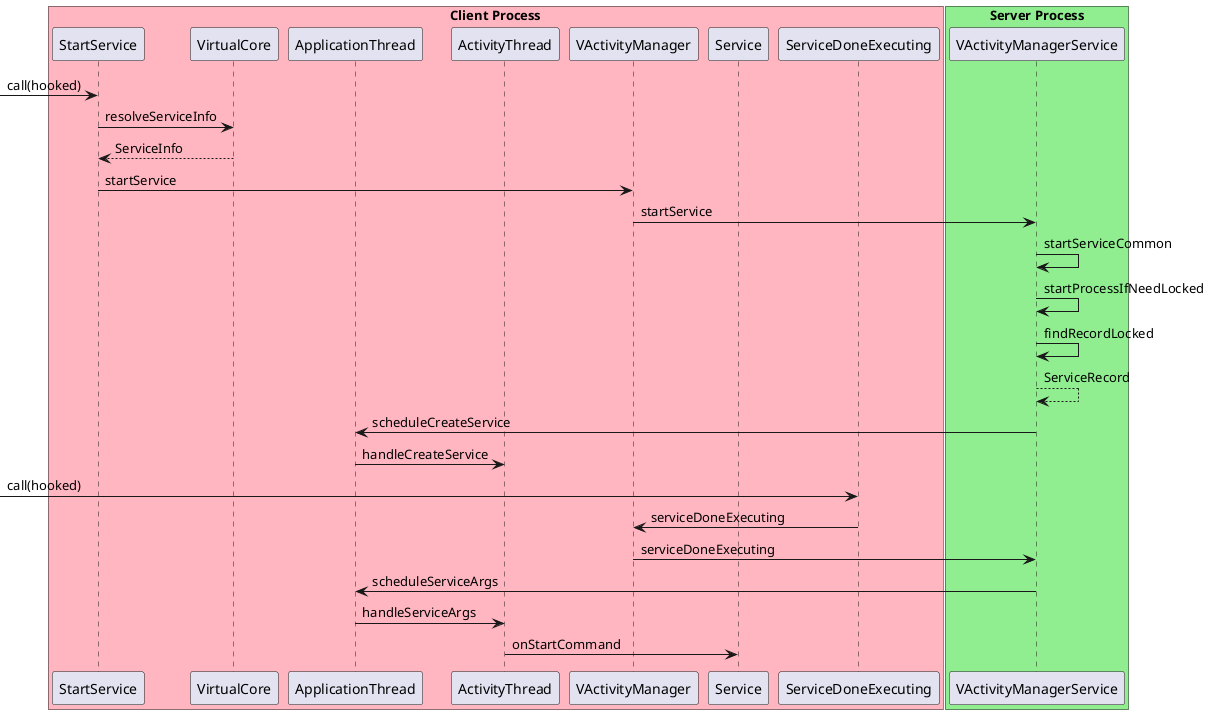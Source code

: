 @startuml
box "Client Process" #LightPink
participant StartService
participant VirtualCore
participant ApplicationThread
participant ActivityThread
participant VActivityManager
participant Service
participant ServiceDoneExecuting
end box

box "Server Process" #LightGreen
participant VActivityManagerService
end box

-> StartService: call(hooked)
StartService -> VirtualCore: resolveServiceInfo
VirtualCore --> StartService: ServiceInfo
StartService -> VActivityManager: startService
VActivityManager -> VActivityManagerService : startService
VActivityManagerService -> VActivityManagerService: startServiceCommon
VActivityManagerService -> VActivityManagerService: startProcessIfNeedLocked
VActivityManagerService -> VActivityManagerService: findRecordLocked
VActivityManagerService --> VActivityManagerService: ServiceRecord
VActivityManagerService -> ApplicationThread: scheduleCreateService
ApplicationThread -> ActivityThread: handleCreateService
-> ServiceDoneExecuting: call(hooked)
ServiceDoneExecuting -> VActivityManager: serviceDoneExecuting
VActivityManager -> VActivityManagerService: serviceDoneExecuting
VActivityManagerService -> ApplicationThread: scheduleServiceArgs
ApplicationThread -> ActivityThread: handleServiceArgs
ActivityThread -> Service: onStartCommand
@enduml
